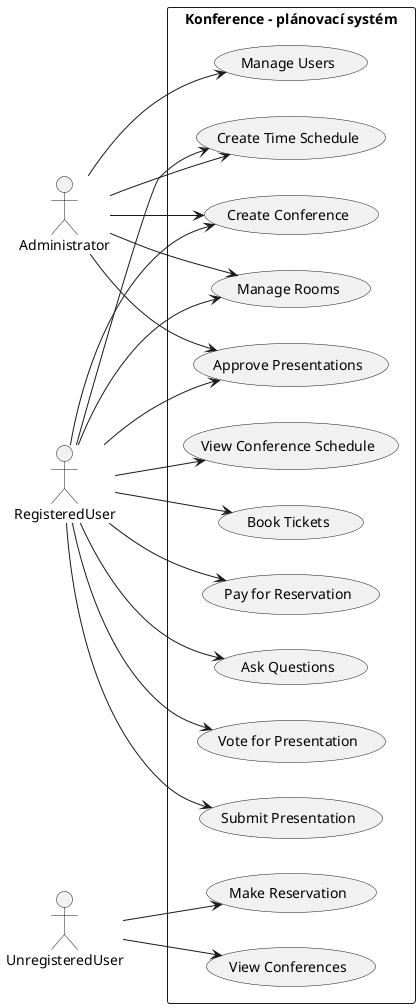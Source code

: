 @startuml
left to right direction

actor Administrator
actor RegisteredUser
actor UnregisteredUser

rectangle "Konference - plánovací systém" {

usecase "Manage Users" as UC1
usecase "Create Conference" as UC2
usecase "Manage Rooms" as UC3
usecase "Approve Presentations" as UC4
usecase "Create Time Schedule" as UC5
usecase "Submit Presentation" as UC6
usecase "View Conference Schedule" as UC7
usecase "Book Tickets" as UC8
usecase "Pay for Reservation" as UC9
usecase "View Conferences" as UC10
usecase "Make Reservation" as UC11
usecase "Ask Questions" as UC12
usecase "Vote for Presentation" as UC13

}

Administrator --> UC1
Administrator --> UC2
Administrator --> UC3
Administrator --> UC4
Administrator --> UC5

RegisteredUser --> UC2
RegisteredUser --> UC3
RegisteredUser --> UC4
RegisteredUser --> UC5
RegisteredUser --> UC6
RegisteredUser --> UC7
RegisteredUser --> UC8
RegisteredUser --> UC9
RegisteredUser --> UC12
RegisteredUser --> UC13

UnregisteredUser --> UC10
UnregisteredUser --> UC11

@enduml
